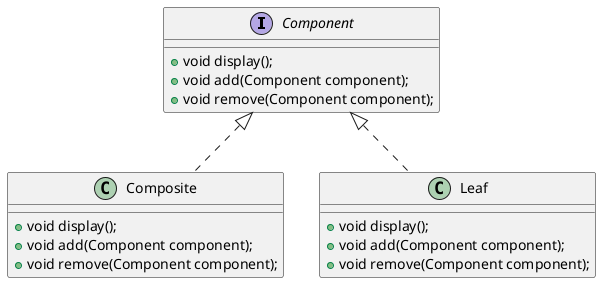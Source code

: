 @startuml

interface Component {
 +void display();
 +void add(Component component);
 +void remove(Component component);
}

class Composite {
 +void display();
 +void add(Component component);
 +void remove(Component component);
}

class Leaf {
 +void display();
 +void add(Component component);
 +void remove(Component component);
}

Component <|.. Composite
Component <|.. Leaf

@enduml